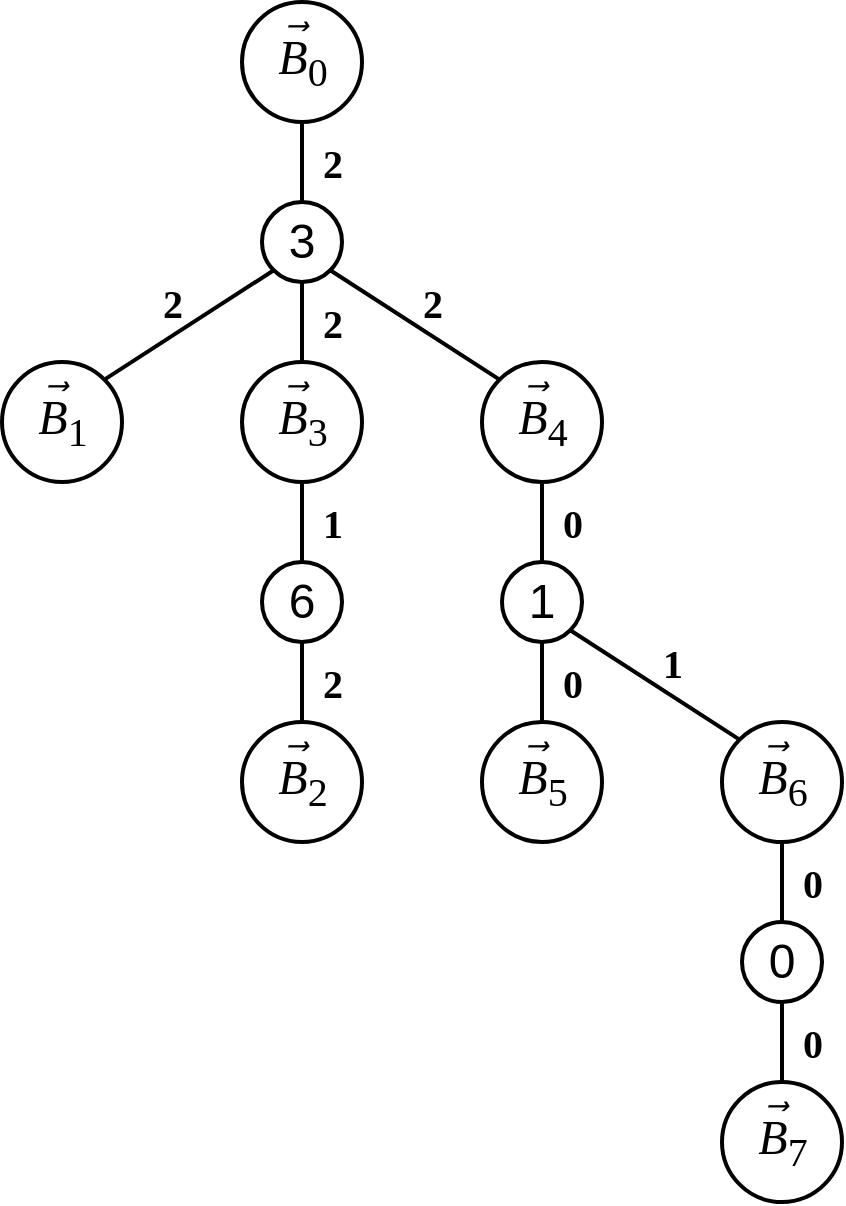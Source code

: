<mxfile version="24.7.12">
  <diagram name="Page-1" id="zdLS6XzUSG3x8lp1yBCd">
    <mxGraphModel dx="1195" dy="701" grid="1" gridSize="10" guides="1" tooltips="1" connect="1" arrows="1" fold="1" page="1" pageScale="1" pageWidth="827" pageHeight="1169" background="none" math="0" shadow="0">
      <root>
        <mxCell id="0" />
        <mxCell id="1" parent="0" />
        <mxCell id="ZnwNd1amS8vzW6LrnCgQ-21" value="" style="ellipse;whiteSpace=wrap;html=1;aspect=fixed;strokeWidth=2;fontSize=15;" parent="1" vertex="1">
          <mxGeometry x="350" y="20" width="60" height="60" as="geometry" />
        </mxCell>
        <mxCell id="_PjYLiZ7u1xAUvMMXe8_-4" value="&lt;font face=&quot;Helvetica&quot; style=&quot;font-size: 24px;&quot;&gt;3&lt;/font&gt;" style="ellipse;whiteSpace=wrap;html=1;aspect=fixed;strokeWidth=2;" parent="1" vertex="1">
          <mxGeometry x="360" y="120" width="40" height="40" as="geometry" />
        </mxCell>
        <mxCell id="ZnwNd1amS8vzW6LrnCgQ-4" value="&lt;span style=&quot;font-size: 24px;&quot;&gt;&lt;span style=&quot;font-style: italic;&quot;&gt;B&lt;/span&gt;&lt;span style=&quot;&quot;&gt;&lt;sub style=&quot;&quot;&gt;0&lt;/sub&gt;&lt;/span&gt;&lt;/span&gt;" style="text;html=1;align=center;verticalAlign=middle;resizable=0;points=[];autosize=1;strokeColor=none;fillColor=none;strokeWidth=1;fontFamily=Times New Roman;fontStyle=0" parent="1" vertex="1">
          <mxGeometry x="355" y="25" width="50" height="50" as="geometry" />
        </mxCell>
        <mxCell id="ZnwNd1amS8vzW6LrnCgQ-15" value="&lt;var style=&quot;font-size: 24px;&quot; class=&quot;vector&quot;&gt;&lt;span style=&quot;font-size: 24px;&quot;&gt;&lt;font style=&quot;font-size: 24px;&quot;&gt;⃗&lt;/font&gt;&lt;/span&gt;&lt;/var&gt;" style="text;html=1;align=center;verticalAlign=middle;resizable=0;points=[];autosize=1;strokeColor=none;fillColor=none;fontFamily=Times New Roman;fontSize=24;" parent="1" vertex="1">
          <mxGeometry x="370" y="20" width="20" height="40" as="geometry" />
        </mxCell>
        <mxCell id="ZnwNd1amS8vzW6LrnCgQ-22" value="" style="endArrow=none;html=1;rounded=0;entryX=0.5;entryY=1;entryDx=0;entryDy=0;exitX=0.5;exitY=0;exitDx=0;exitDy=0;fontSize=11;strokeWidth=2;" parent="1" source="_PjYLiZ7u1xAUvMMXe8_-4" target="ZnwNd1amS8vzW6LrnCgQ-21" edge="1">
          <mxGeometry width="50" height="50" relative="1" as="geometry">
            <mxPoint x="360" y="240" as="sourcePoint" />
            <mxPoint x="410" y="190" as="targetPoint" />
          </mxGeometry>
        </mxCell>
        <mxCell id="ZnwNd1amS8vzW6LrnCgQ-23" value="" style="ellipse;whiteSpace=wrap;html=1;aspect=fixed;strokeWidth=2;fontSize=15;" parent="1" vertex="1">
          <mxGeometry x="230" y="200" width="60" height="60" as="geometry" />
        </mxCell>
        <mxCell id="ZnwNd1amS8vzW6LrnCgQ-24" value="&lt;span style=&quot;font-size: 24px;&quot;&gt;&lt;span style=&quot;font-style: italic;&quot;&gt;B&lt;/span&gt;&lt;span style=&quot;&quot;&gt;&lt;sub style=&quot;&quot;&gt;1&lt;/sub&gt;&lt;/span&gt;&lt;/span&gt;" style="text;html=1;align=center;verticalAlign=middle;resizable=0;points=[];autosize=1;strokeColor=none;fillColor=none;strokeWidth=1;fontFamily=Times New Roman;fontStyle=0" parent="1" vertex="1">
          <mxGeometry x="235" y="205" width="50" height="50" as="geometry" />
        </mxCell>
        <mxCell id="ZnwNd1amS8vzW6LrnCgQ-25" value="&lt;var style=&quot;font-size: 24px;&quot; class=&quot;vector&quot;&gt;&lt;span style=&quot;font-size: 24px;&quot;&gt;&lt;font style=&quot;font-size: 24px;&quot;&gt;⃗&lt;/font&gt;&lt;/span&gt;&lt;/var&gt;" style="text;html=1;align=center;verticalAlign=middle;resizable=0;points=[];autosize=1;strokeColor=none;fillColor=none;fontFamily=Times New Roman;fontSize=24;" parent="1" vertex="1">
          <mxGeometry x="250" y="200" width="20" height="40" as="geometry" />
        </mxCell>
        <mxCell id="ZnwNd1amS8vzW6LrnCgQ-26" value="" style="ellipse;whiteSpace=wrap;html=1;aspect=fixed;strokeWidth=2;fontSize=15;" parent="1" vertex="1">
          <mxGeometry x="350" y="200" width="60" height="60" as="geometry" />
        </mxCell>
        <mxCell id="ZnwNd1amS8vzW6LrnCgQ-27" value="&lt;span style=&quot;font-size: 24px;&quot;&gt;&lt;span style=&quot;font-style: italic;&quot;&gt;B&lt;/span&gt;&lt;span style=&quot;&quot;&gt;&lt;sub style=&quot;&quot;&gt;3&lt;/sub&gt;&lt;/span&gt;&lt;/span&gt;" style="text;html=1;align=center;verticalAlign=middle;resizable=0;points=[];autosize=1;strokeColor=none;fillColor=none;strokeWidth=1;fontFamily=Times New Roman;fontStyle=0" parent="1" vertex="1">
          <mxGeometry x="355" y="205" width="50" height="50" as="geometry" />
        </mxCell>
        <mxCell id="ZnwNd1amS8vzW6LrnCgQ-28" value="&lt;var style=&quot;font-size: 24px;&quot; class=&quot;vector&quot;&gt;&lt;span style=&quot;font-size: 24px;&quot;&gt;&lt;font style=&quot;font-size: 24px;&quot;&gt;⃗&lt;/font&gt;&lt;/span&gt;&lt;/var&gt;" style="text;html=1;align=center;verticalAlign=middle;resizable=0;points=[];autosize=1;strokeColor=none;fillColor=none;fontFamily=Times New Roman;fontSize=24;" parent="1" vertex="1">
          <mxGeometry x="370" y="200" width="20" height="40" as="geometry" />
        </mxCell>
        <mxCell id="ZnwNd1amS8vzW6LrnCgQ-29" value="" style="ellipse;whiteSpace=wrap;html=1;aspect=fixed;strokeWidth=2;fontSize=15;" parent="1" vertex="1">
          <mxGeometry x="470" y="200" width="60" height="60" as="geometry" />
        </mxCell>
        <mxCell id="ZnwNd1amS8vzW6LrnCgQ-30" value="&lt;span style=&quot;font-size: 24px;&quot;&gt;&lt;span style=&quot;font-style: italic;&quot;&gt;B&lt;/span&gt;&lt;span style=&quot;&quot;&gt;&lt;sub style=&quot;&quot;&gt;4&lt;/sub&gt;&lt;/span&gt;&lt;/span&gt;" style="text;html=1;align=center;verticalAlign=middle;resizable=0;points=[];autosize=1;strokeColor=none;fillColor=none;strokeWidth=1;fontFamily=Times New Roman;fontStyle=0" parent="1" vertex="1">
          <mxGeometry x="475" y="205" width="50" height="50" as="geometry" />
        </mxCell>
        <mxCell id="ZnwNd1amS8vzW6LrnCgQ-31" value="&lt;var style=&quot;font-size: 24px;&quot; class=&quot;vector&quot;&gt;&lt;span style=&quot;font-size: 24px;&quot;&gt;&lt;font style=&quot;font-size: 24px;&quot;&gt;⃗&lt;/font&gt;&lt;/span&gt;&lt;/var&gt;" style="text;html=1;align=center;verticalAlign=middle;resizable=0;points=[];autosize=1;strokeColor=none;fillColor=none;fontFamily=Times New Roman;fontSize=24;" parent="1" vertex="1">
          <mxGeometry x="490" y="200" width="20" height="40" as="geometry" />
        </mxCell>
        <mxCell id="ZnwNd1amS8vzW6LrnCgQ-32" value="" style="endArrow=none;html=1;rounded=0;exitX=0;exitY=0;exitDx=0;exitDy=0;fontSize=11;strokeWidth=2;entryX=1;entryY=1;entryDx=0;entryDy=0;" parent="1" source="ZnwNd1amS8vzW6LrnCgQ-29" target="_PjYLiZ7u1xAUvMMXe8_-4" edge="1">
          <mxGeometry width="50" height="50" relative="1" as="geometry">
            <mxPoint x="390" y="130" as="sourcePoint" />
            <mxPoint x="400" y="150" as="targetPoint" />
          </mxGeometry>
        </mxCell>
        <mxCell id="ZnwNd1amS8vzW6LrnCgQ-33" value="" style="endArrow=none;html=1;rounded=0;entryX=0.5;entryY=0;entryDx=0;entryDy=0;exitX=0.5;exitY=1;exitDx=0;exitDy=0;fontSize=11;strokeWidth=2;" parent="1" source="_PjYLiZ7u1xAUvMMXe8_-4" target="ZnwNd1amS8vzW6LrnCgQ-26" edge="1">
          <mxGeometry width="50" height="50" relative="1" as="geometry">
            <mxPoint x="390" y="130" as="sourcePoint" />
            <mxPoint x="390" y="90" as="targetPoint" />
          </mxGeometry>
        </mxCell>
        <mxCell id="ZnwNd1amS8vzW6LrnCgQ-34" value="" style="endArrow=none;html=1;rounded=0;entryX=1;entryY=0;entryDx=0;entryDy=0;exitX=0;exitY=1;exitDx=0;exitDy=0;fontSize=11;strokeWidth=2;" parent="1" source="_PjYLiZ7u1xAUvMMXe8_-4" target="ZnwNd1amS8vzW6LrnCgQ-23" edge="1">
          <mxGeometry width="50" height="50" relative="1" as="geometry">
            <mxPoint x="390" y="170" as="sourcePoint" />
            <mxPoint x="390" y="210" as="targetPoint" />
          </mxGeometry>
        </mxCell>
        <mxCell id="ZnwNd1amS8vzW6LrnCgQ-35" value="&lt;font face=&quot;Helvetica&quot; style=&quot;font-size: 24px;&quot;&gt;6&lt;/font&gt;" style="ellipse;whiteSpace=wrap;html=1;aspect=fixed;strokeWidth=2;" parent="1" vertex="1">
          <mxGeometry x="360" y="300" width="40" height="40" as="geometry" />
        </mxCell>
        <mxCell id="ZnwNd1amS8vzW6LrnCgQ-36" value="&lt;font face=&quot;Helvetica&quot; style=&quot;font-size: 24px;&quot;&gt;1&lt;/font&gt;" style="ellipse;whiteSpace=wrap;html=1;aspect=fixed;strokeWidth=2;" parent="1" vertex="1">
          <mxGeometry x="480" y="300" width="40" height="40" as="geometry" />
        </mxCell>
        <mxCell id="ZnwNd1amS8vzW6LrnCgQ-38" value="" style="endArrow=none;html=1;rounded=0;entryX=0.5;entryY=0;entryDx=0;entryDy=0;exitX=0.5;exitY=1;exitDx=0;exitDy=0;fontSize=11;strokeWidth=2;" parent="1" source="ZnwNd1amS8vzW6LrnCgQ-26" target="ZnwNd1amS8vzW6LrnCgQ-35" edge="1">
          <mxGeometry width="50" height="50" relative="1" as="geometry">
            <mxPoint x="390" y="170" as="sourcePoint" />
            <mxPoint x="390" y="210" as="targetPoint" />
          </mxGeometry>
        </mxCell>
        <mxCell id="ZnwNd1amS8vzW6LrnCgQ-39" value="" style="endArrow=none;html=1;rounded=0;entryX=0.5;entryY=0;entryDx=0;entryDy=0;exitX=0.5;exitY=1;exitDx=0;exitDy=0;fontSize=11;strokeWidth=2;" parent="1" source="ZnwNd1amS8vzW6LrnCgQ-29" target="ZnwNd1amS8vzW6LrnCgQ-36" edge="1">
          <mxGeometry width="50" height="50" relative="1" as="geometry">
            <mxPoint x="390" y="270" as="sourcePoint" />
            <mxPoint x="390" y="310" as="targetPoint" />
          </mxGeometry>
        </mxCell>
        <mxCell id="ZnwNd1amS8vzW6LrnCgQ-41" value="" style="ellipse;whiteSpace=wrap;html=1;aspect=fixed;strokeWidth=2;fontSize=15;" parent="1" vertex="1">
          <mxGeometry x="350" y="380" width="60" height="60" as="geometry" />
        </mxCell>
        <mxCell id="ZnwNd1amS8vzW6LrnCgQ-42" value="&lt;span style=&quot;font-size: 24px;&quot;&gt;&lt;span style=&quot;font-style: italic;&quot;&gt;B&lt;/span&gt;&lt;span style=&quot;&quot;&gt;&lt;sub style=&quot;&quot;&gt;2&lt;/sub&gt;&lt;/span&gt;&lt;/span&gt;" style="text;html=1;align=center;verticalAlign=middle;resizable=0;points=[];autosize=1;strokeColor=none;fillColor=none;strokeWidth=1;fontFamily=Times New Roman;fontStyle=0" parent="1" vertex="1">
          <mxGeometry x="355" y="385" width="50" height="50" as="geometry" />
        </mxCell>
        <mxCell id="ZnwNd1amS8vzW6LrnCgQ-43" value="&lt;var style=&quot;font-size: 24px;&quot; class=&quot;vector&quot;&gt;&lt;span style=&quot;font-size: 24px;&quot;&gt;&lt;font style=&quot;font-size: 24px;&quot;&gt;⃗&lt;/font&gt;&lt;/span&gt;&lt;/var&gt;" style="text;html=1;align=center;verticalAlign=middle;resizable=0;points=[];autosize=1;strokeColor=none;fillColor=none;fontFamily=Times New Roman;fontSize=24;" parent="1" vertex="1">
          <mxGeometry x="370" y="380" width="20" height="40" as="geometry" />
        </mxCell>
        <mxCell id="ZnwNd1amS8vzW6LrnCgQ-44" value="" style="ellipse;whiteSpace=wrap;html=1;aspect=fixed;strokeWidth=2;fontSize=15;" parent="1" vertex="1">
          <mxGeometry x="470" y="380" width="60" height="60" as="geometry" />
        </mxCell>
        <mxCell id="ZnwNd1amS8vzW6LrnCgQ-45" value="&lt;span style=&quot;font-size: 24px;&quot;&gt;&lt;span style=&quot;font-style: italic;&quot;&gt;B&lt;/span&gt;&lt;span style=&quot;&quot;&gt;&lt;sub style=&quot;&quot;&gt;5&lt;/sub&gt;&lt;/span&gt;&lt;/span&gt;" style="text;html=1;align=center;verticalAlign=middle;resizable=0;points=[];autosize=1;strokeColor=none;fillColor=none;strokeWidth=1;fontFamily=Times New Roman;fontStyle=0" parent="1" vertex="1">
          <mxGeometry x="475" y="385" width="50" height="50" as="geometry" />
        </mxCell>
        <mxCell id="ZnwNd1amS8vzW6LrnCgQ-46" value="&lt;var style=&quot;font-size: 24px;&quot; class=&quot;vector&quot;&gt;&lt;span style=&quot;font-size: 24px;&quot;&gt;&lt;font style=&quot;font-size: 24px;&quot;&gt;⃗&lt;/font&gt;&lt;/span&gt;&lt;/var&gt;" style="text;html=1;align=center;verticalAlign=middle;resizable=0;points=[];autosize=1;strokeColor=none;fillColor=none;fontFamily=Times New Roman;fontSize=24;" parent="1" vertex="1">
          <mxGeometry x="490" y="380" width="20" height="40" as="geometry" />
        </mxCell>
        <mxCell id="ZnwNd1amS8vzW6LrnCgQ-47" value="" style="ellipse;whiteSpace=wrap;html=1;aspect=fixed;strokeWidth=2;fontSize=15;" parent="1" vertex="1">
          <mxGeometry x="590" y="380" width="60" height="60" as="geometry" />
        </mxCell>
        <mxCell id="ZnwNd1amS8vzW6LrnCgQ-48" value="&lt;span style=&quot;font-size: 24px;&quot;&gt;&lt;span style=&quot;font-style: italic;&quot;&gt;B&lt;/span&gt;&lt;span style=&quot;&quot;&gt;&lt;sub style=&quot;&quot;&gt;6&lt;/sub&gt;&lt;/span&gt;&lt;/span&gt;" style="text;html=1;align=center;verticalAlign=middle;resizable=0;points=[];autosize=1;strokeColor=none;fillColor=none;strokeWidth=1;fontFamily=Times New Roman;fontStyle=0" parent="1" vertex="1">
          <mxGeometry x="595" y="385" width="50" height="50" as="geometry" />
        </mxCell>
        <mxCell id="ZnwNd1amS8vzW6LrnCgQ-49" value="&lt;var style=&quot;font-size: 24px;&quot; class=&quot;vector&quot;&gt;&lt;span style=&quot;font-size: 24px;&quot;&gt;&lt;font style=&quot;font-size: 24px;&quot;&gt;⃗&lt;/font&gt;&lt;/span&gt;&lt;/var&gt;" style="text;html=1;align=center;verticalAlign=middle;resizable=0;points=[];autosize=1;strokeColor=none;fillColor=none;fontFamily=Times New Roman;fontSize=24;" parent="1" vertex="1">
          <mxGeometry x="610" y="380" width="20" height="40" as="geometry" />
        </mxCell>
        <mxCell id="ZnwNd1amS8vzW6LrnCgQ-50" value="" style="endArrow=none;html=1;rounded=0;entryX=0.5;entryY=0;entryDx=0;entryDy=0;exitX=0.5;exitY=1;exitDx=0;exitDy=0;fontSize=11;strokeWidth=2;" parent="1" source="ZnwNd1amS8vzW6LrnCgQ-35" target="ZnwNd1amS8vzW6LrnCgQ-41" edge="1">
          <mxGeometry width="50" height="50" relative="1" as="geometry">
            <mxPoint x="390" y="270" as="sourcePoint" />
            <mxPoint x="390" y="310" as="targetPoint" />
          </mxGeometry>
        </mxCell>
        <mxCell id="ZnwNd1amS8vzW6LrnCgQ-51" value="" style="endArrow=none;html=1;rounded=0;entryX=0.5;entryY=1;entryDx=0;entryDy=0;exitX=0.5;exitY=0;exitDx=0;exitDy=0;fontSize=11;strokeWidth=2;" parent="1" source="ZnwNd1amS8vzW6LrnCgQ-44" target="ZnwNd1amS8vzW6LrnCgQ-36" edge="1">
          <mxGeometry width="50" height="50" relative="1" as="geometry">
            <mxPoint x="390" y="350" as="sourcePoint" />
            <mxPoint x="390" y="390" as="targetPoint" />
          </mxGeometry>
        </mxCell>
        <mxCell id="ZnwNd1amS8vzW6LrnCgQ-52" value="" style="endArrow=none;html=1;rounded=0;entryX=1;entryY=1;entryDx=0;entryDy=0;exitX=0;exitY=0;exitDx=0;exitDy=0;fontSize=11;strokeWidth=2;" parent="1" source="ZnwNd1amS8vzW6LrnCgQ-47" target="ZnwNd1amS8vzW6LrnCgQ-36" edge="1">
          <mxGeometry width="50" height="50" relative="1" as="geometry">
            <mxPoint x="510" y="390" as="sourcePoint" />
            <mxPoint x="510" y="350" as="targetPoint" />
          </mxGeometry>
        </mxCell>
        <mxCell id="ZnwNd1amS8vzW6LrnCgQ-53" value="&lt;font face=&quot;Helvetica&quot; style=&quot;font-size: 24px;&quot;&gt;0&lt;/font&gt;" style="ellipse;whiteSpace=wrap;html=1;aspect=fixed;strokeWidth=2;" parent="1" vertex="1">
          <mxGeometry x="600" y="480" width="40" height="40" as="geometry" />
        </mxCell>
        <mxCell id="ZnwNd1amS8vzW6LrnCgQ-54" value="" style="ellipse;whiteSpace=wrap;html=1;aspect=fixed;strokeWidth=2;fontSize=15;" parent="1" vertex="1">
          <mxGeometry x="590" y="560" width="60" height="60" as="geometry" />
        </mxCell>
        <mxCell id="ZnwNd1amS8vzW6LrnCgQ-55" value="&lt;span style=&quot;font-size: 24px;&quot;&gt;&lt;span style=&quot;font-style: italic;&quot;&gt;B&lt;/span&gt;&lt;span style=&quot;&quot;&gt;&lt;sub style=&quot;&quot;&gt;7&lt;/sub&gt;&lt;/span&gt;&lt;/span&gt;" style="text;html=1;align=center;verticalAlign=middle;resizable=0;points=[];autosize=1;strokeColor=none;fillColor=none;strokeWidth=1;fontFamily=Times New Roman;fontStyle=0" parent="1" vertex="1">
          <mxGeometry x="595" y="565" width="50" height="50" as="geometry" />
        </mxCell>
        <mxCell id="ZnwNd1amS8vzW6LrnCgQ-56" value="&lt;var style=&quot;font-size: 24px;&quot; class=&quot;vector&quot;&gt;&lt;span style=&quot;font-size: 24px;&quot;&gt;&lt;font style=&quot;font-size: 24px;&quot;&gt;⃗&lt;/font&gt;&lt;/span&gt;&lt;/var&gt;" style="text;html=1;align=center;verticalAlign=middle;resizable=0;points=[];autosize=1;strokeColor=none;fillColor=none;fontFamily=Times New Roman;fontSize=24;" parent="1" vertex="1">
          <mxGeometry x="610" y="560" width="20" height="40" as="geometry" />
        </mxCell>
        <mxCell id="ZnwNd1amS8vzW6LrnCgQ-57" value="" style="endArrow=none;html=1;rounded=0;entryX=0.5;entryY=1;entryDx=0;entryDy=0;exitX=0.5;exitY=0;exitDx=0;exitDy=0;fontSize=11;strokeWidth=2;" parent="1" source="ZnwNd1amS8vzW6LrnCgQ-53" target="ZnwNd1amS8vzW6LrnCgQ-47" edge="1">
          <mxGeometry width="50" height="50" relative="1" as="geometry">
            <mxPoint x="510" y="390" as="sourcePoint" />
            <mxPoint x="510" y="350" as="targetPoint" />
          </mxGeometry>
        </mxCell>
        <mxCell id="ZnwNd1amS8vzW6LrnCgQ-58" value="" style="endArrow=none;html=1;rounded=0;entryX=0.5;entryY=1;entryDx=0;entryDy=0;exitX=0.5;exitY=0;exitDx=0;exitDy=0;fontSize=11;strokeWidth=2;" parent="1" source="ZnwNd1amS8vzW6LrnCgQ-54" target="ZnwNd1amS8vzW6LrnCgQ-53" edge="1">
          <mxGeometry width="50" height="50" relative="1" as="geometry">
            <mxPoint x="630" y="490" as="sourcePoint" />
            <mxPoint x="630" y="450" as="targetPoint" />
          </mxGeometry>
        </mxCell>
        <mxCell id="hOlZU20SFHRlqGnEyY6V-1" value="&lt;font size=&quot;1&quot; face=&quot;Times New Roman&quot;&gt;&lt;span style=&quot;font-size: 20px;&quot;&gt;&lt;b&gt;2&lt;/b&gt;&lt;/span&gt;&lt;/font&gt;" style="text;html=1;align=center;verticalAlign=middle;resizable=0;points=[];autosize=1;strokeColor=none;fillColor=none;" vertex="1" parent="1">
          <mxGeometry x="380" y="80" width="30" height="40" as="geometry" />
        </mxCell>
        <mxCell id="hOlZU20SFHRlqGnEyY6V-2" value="&lt;font size=&quot;1&quot; face=&quot;Times New Roman&quot;&gt;&lt;span style=&quot;font-size: 20px;&quot;&gt;&lt;b&gt;2&lt;/b&gt;&lt;/span&gt;&lt;/font&gt;" style="text;html=1;align=center;verticalAlign=middle;resizable=0;points=[];autosize=1;strokeColor=none;fillColor=none;" vertex="1" parent="1">
          <mxGeometry x="380" y="160" width="30" height="40" as="geometry" />
        </mxCell>
        <mxCell id="hOlZU20SFHRlqGnEyY6V-3" value="&lt;font size=&quot;1&quot; face=&quot;Times New Roman&quot;&gt;&lt;span style=&quot;font-size: 20px;&quot;&gt;&lt;b&gt;2&lt;/b&gt;&lt;/span&gt;&lt;/font&gt;" style="text;html=1;align=center;verticalAlign=middle;resizable=0;points=[];autosize=1;strokeColor=none;fillColor=none;" vertex="1" parent="1">
          <mxGeometry x="430" y="150" width="30" height="40" as="geometry" />
        </mxCell>
        <mxCell id="hOlZU20SFHRlqGnEyY6V-4" value="&lt;font size=&quot;1&quot; face=&quot;Times New Roman&quot;&gt;&lt;span style=&quot;font-size: 20px;&quot;&gt;&lt;b&gt;2&lt;/b&gt;&lt;/span&gt;&lt;/font&gt;" style="text;html=1;align=center;verticalAlign=middle;resizable=0;points=[];autosize=1;strokeColor=none;fillColor=none;" vertex="1" parent="1">
          <mxGeometry x="300" y="150" width="30" height="40" as="geometry" />
        </mxCell>
        <mxCell id="hOlZU20SFHRlqGnEyY6V-5" value="&lt;font size=&quot;1&quot; face=&quot;Times New Roman&quot;&gt;&lt;span style=&quot;font-size: 20px;&quot;&gt;&lt;b&gt;1&lt;/b&gt;&lt;/span&gt;&lt;/font&gt;" style="text;html=1;align=center;verticalAlign=middle;resizable=0;points=[];autosize=1;strokeColor=none;fillColor=none;" vertex="1" parent="1">
          <mxGeometry x="380" y="260" width="30" height="40" as="geometry" />
        </mxCell>
        <mxCell id="hOlZU20SFHRlqGnEyY6V-6" value="&lt;font size=&quot;1&quot; face=&quot;Times New Roman&quot;&gt;&lt;span style=&quot;font-size: 20px;&quot;&gt;&lt;b&gt;2&lt;/b&gt;&lt;/span&gt;&lt;/font&gt;" style="text;html=1;align=center;verticalAlign=middle;resizable=0;points=[];autosize=1;strokeColor=none;fillColor=none;" vertex="1" parent="1">
          <mxGeometry x="380" y="340" width="30" height="40" as="geometry" />
        </mxCell>
        <mxCell id="hOlZU20SFHRlqGnEyY6V-7" value="&lt;font size=&quot;1&quot; face=&quot;Times New Roman&quot;&gt;&lt;span style=&quot;font-size: 20px;&quot;&gt;&lt;b&gt;0&lt;/b&gt;&lt;/span&gt;&lt;/font&gt;" style="text;html=1;align=center;verticalAlign=middle;resizable=0;points=[];autosize=1;strokeColor=none;fillColor=none;" vertex="1" parent="1">
          <mxGeometry x="500" y="260" width="30" height="40" as="geometry" />
        </mxCell>
        <mxCell id="hOlZU20SFHRlqGnEyY6V-8" value="&lt;font size=&quot;1&quot; face=&quot;Times New Roman&quot;&gt;&lt;span style=&quot;font-size: 20px;&quot;&gt;&lt;b&gt;0&lt;/b&gt;&lt;/span&gt;&lt;/font&gt;" style="text;html=1;align=center;verticalAlign=middle;resizable=0;points=[];autosize=1;strokeColor=none;fillColor=none;" vertex="1" parent="1">
          <mxGeometry x="500" y="340" width="30" height="40" as="geometry" />
        </mxCell>
        <mxCell id="hOlZU20SFHRlqGnEyY6V-9" value="&lt;font size=&quot;1&quot; face=&quot;Times New Roman&quot;&gt;&lt;span style=&quot;font-size: 20px;&quot;&gt;&lt;b&gt;1&lt;/b&gt;&lt;/span&gt;&lt;/font&gt;" style="text;html=1;align=center;verticalAlign=middle;resizable=0;points=[];autosize=1;strokeColor=none;fillColor=none;" vertex="1" parent="1">
          <mxGeometry x="550" y="330" width="30" height="40" as="geometry" />
        </mxCell>
        <mxCell id="hOlZU20SFHRlqGnEyY6V-10" value="&lt;font size=&quot;1&quot; face=&quot;Times New Roman&quot;&gt;&lt;span style=&quot;font-size: 20px;&quot;&gt;&lt;b&gt;0&lt;/b&gt;&lt;/span&gt;&lt;/font&gt;" style="text;html=1;align=center;verticalAlign=middle;resizable=0;points=[];autosize=1;strokeColor=none;fillColor=none;" vertex="1" parent="1">
          <mxGeometry x="620" y="440" width="30" height="40" as="geometry" />
        </mxCell>
        <mxCell id="hOlZU20SFHRlqGnEyY6V-11" value="&lt;font size=&quot;1&quot; face=&quot;Times New Roman&quot;&gt;&lt;span style=&quot;font-size: 20px;&quot;&gt;&lt;b&gt;0&lt;/b&gt;&lt;/span&gt;&lt;/font&gt;" style="text;html=1;align=center;verticalAlign=middle;resizable=0;points=[];autosize=1;strokeColor=none;fillColor=none;" vertex="1" parent="1">
          <mxGeometry x="620" y="520" width="30" height="40" as="geometry" />
        </mxCell>
      </root>
    </mxGraphModel>
  </diagram>
</mxfile>
